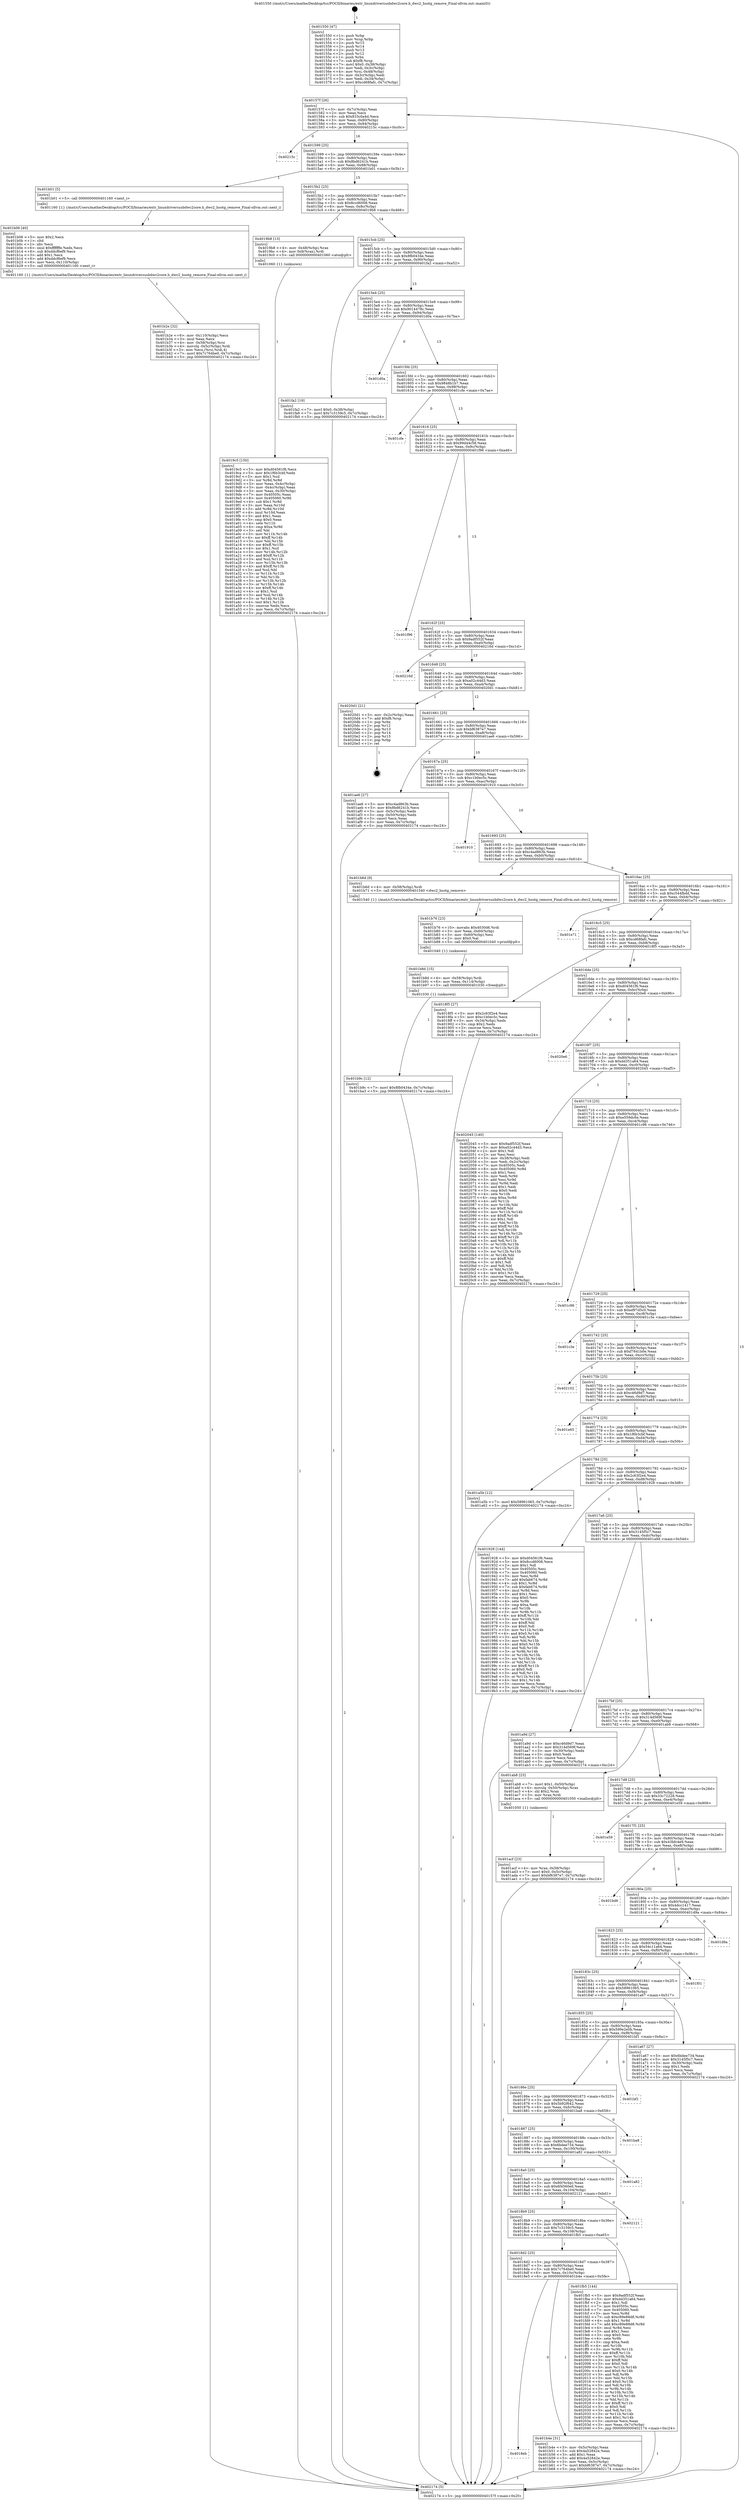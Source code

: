 digraph "0x401550" {
  label = "0x401550 (/mnt/c/Users/mathe/Desktop/tcc/POCII/binaries/extr_linuxdriversusbdwc2core.h_dwc2_hsotg_remove_Final-ollvm.out::main(0))"
  labelloc = "t"
  node[shape=record]

  Entry [label="",width=0.3,height=0.3,shape=circle,fillcolor=black,style=filled]
  "0x40157f" [label="{
     0x40157f [26]\l
     | [instrs]\l
     &nbsp;&nbsp;0x40157f \<+3\>: mov -0x7c(%rbp),%eax\l
     &nbsp;&nbsp;0x401582 \<+2\>: mov %eax,%ecx\l
     &nbsp;&nbsp;0x401584 \<+6\>: sub $0x833c0a4d,%ecx\l
     &nbsp;&nbsp;0x40158a \<+3\>: mov %eax,-0x80(%rbp)\l
     &nbsp;&nbsp;0x40158d \<+6\>: mov %ecx,-0x84(%rbp)\l
     &nbsp;&nbsp;0x401593 \<+6\>: je 000000000040215c \<main+0xc0c\>\l
  }"]
  "0x40215c" [label="{
     0x40215c\l
  }", style=dashed]
  "0x401599" [label="{
     0x401599 [25]\l
     | [instrs]\l
     &nbsp;&nbsp;0x401599 \<+5\>: jmp 000000000040159e \<main+0x4e\>\l
     &nbsp;&nbsp;0x40159e \<+3\>: mov -0x80(%rbp),%eax\l
     &nbsp;&nbsp;0x4015a1 \<+5\>: sub $0x8bd6241b,%eax\l
     &nbsp;&nbsp;0x4015a6 \<+6\>: mov %eax,-0x88(%rbp)\l
     &nbsp;&nbsp;0x4015ac \<+6\>: je 0000000000401b01 \<main+0x5b1\>\l
  }"]
  Exit [label="",width=0.3,height=0.3,shape=circle,fillcolor=black,style=filled,peripheries=2]
  "0x401b01" [label="{
     0x401b01 [5]\l
     | [instrs]\l
     &nbsp;&nbsp;0x401b01 \<+5\>: call 0000000000401160 \<next_i\>\l
     | [calls]\l
     &nbsp;&nbsp;0x401160 \{1\} (/mnt/c/Users/mathe/Desktop/tcc/POCII/binaries/extr_linuxdriversusbdwc2core.h_dwc2_hsotg_remove_Final-ollvm.out::next_i)\l
  }"]
  "0x4015b2" [label="{
     0x4015b2 [25]\l
     | [instrs]\l
     &nbsp;&nbsp;0x4015b2 \<+5\>: jmp 00000000004015b7 \<main+0x67\>\l
     &nbsp;&nbsp;0x4015b7 \<+3\>: mov -0x80(%rbp),%eax\l
     &nbsp;&nbsp;0x4015ba \<+5\>: sub $0x8ccd6008,%eax\l
     &nbsp;&nbsp;0x4015bf \<+6\>: mov %eax,-0x8c(%rbp)\l
     &nbsp;&nbsp;0x4015c5 \<+6\>: je 00000000004019b8 \<main+0x468\>\l
  }"]
  "0x401b9c" [label="{
     0x401b9c [12]\l
     | [instrs]\l
     &nbsp;&nbsp;0x401b9c \<+7\>: movl $0x8fb0434e,-0x7c(%rbp)\l
     &nbsp;&nbsp;0x401ba3 \<+5\>: jmp 0000000000402174 \<main+0xc24\>\l
  }"]
  "0x4019b8" [label="{
     0x4019b8 [13]\l
     | [instrs]\l
     &nbsp;&nbsp;0x4019b8 \<+4\>: mov -0x48(%rbp),%rax\l
     &nbsp;&nbsp;0x4019bc \<+4\>: mov 0x8(%rax),%rdi\l
     &nbsp;&nbsp;0x4019c0 \<+5\>: call 0000000000401060 \<atoi@plt\>\l
     | [calls]\l
     &nbsp;&nbsp;0x401060 \{1\} (unknown)\l
  }"]
  "0x4015cb" [label="{
     0x4015cb [25]\l
     | [instrs]\l
     &nbsp;&nbsp;0x4015cb \<+5\>: jmp 00000000004015d0 \<main+0x80\>\l
     &nbsp;&nbsp;0x4015d0 \<+3\>: mov -0x80(%rbp),%eax\l
     &nbsp;&nbsp;0x4015d3 \<+5\>: sub $0x8fb0434e,%eax\l
     &nbsp;&nbsp;0x4015d8 \<+6\>: mov %eax,-0x90(%rbp)\l
     &nbsp;&nbsp;0x4015de \<+6\>: je 0000000000401fa2 \<main+0xa52\>\l
  }"]
  "0x401b8d" [label="{
     0x401b8d [15]\l
     | [instrs]\l
     &nbsp;&nbsp;0x401b8d \<+4\>: mov -0x58(%rbp),%rdi\l
     &nbsp;&nbsp;0x401b91 \<+6\>: mov %eax,-0x114(%rbp)\l
     &nbsp;&nbsp;0x401b97 \<+5\>: call 0000000000401030 \<free@plt\>\l
     | [calls]\l
     &nbsp;&nbsp;0x401030 \{1\} (unknown)\l
  }"]
  "0x401fa2" [label="{
     0x401fa2 [19]\l
     | [instrs]\l
     &nbsp;&nbsp;0x401fa2 \<+7\>: movl $0x0,-0x38(%rbp)\l
     &nbsp;&nbsp;0x401fa9 \<+7\>: movl $0x7c3159c5,-0x7c(%rbp)\l
     &nbsp;&nbsp;0x401fb0 \<+5\>: jmp 0000000000402174 \<main+0xc24\>\l
  }"]
  "0x4015e4" [label="{
     0x4015e4 [25]\l
     | [instrs]\l
     &nbsp;&nbsp;0x4015e4 \<+5\>: jmp 00000000004015e9 \<main+0x99\>\l
     &nbsp;&nbsp;0x4015e9 \<+3\>: mov -0x80(%rbp),%eax\l
     &nbsp;&nbsp;0x4015ec \<+5\>: sub $0x9014478c,%eax\l
     &nbsp;&nbsp;0x4015f1 \<+6\>: mov %eax,-0x94(%rbp)\l
     &nbsp;&nbsp;0x4015f7 \<+6\>: je 0000000000401d0a \<main+0x7ba\>\l
  }"]
  "0x401b76" [label="{
     0x401b76 [23]\l
     | [instrs]\l
     &nbsp;&nbsp;0x401b76 \<+10\>: movabs $0x4030d6,%rdi\l
     &nbsp;&nbsp;0x401b80 \<+3\>: mov %eax,-0x60(%rbp)\l
     &nbsp;&nbsp;0x401b83 \<+3\>: mov -0x60(%rbp),%esi\l
     &nbsp;&nbsp;0x401b86 \<+2\>: mov $0x0,%al\l
     &nbsp;&nbsp;0x401b88 \<+5\>: call 0000000000401040 \<printf@plt\>\l
     | [calls]\l
     &nbsp;&nbsp;0x401040 \{1\} (unknown)\l
  }"]
  "0x401d0a" [label="{
     0x401d0a\l
  }", style=dashed]
  "0x4015fd" [label="{
     0x4015fd [25]\l
     | [instrs]\l
     &nbsp;&nbsp;0x4015fd \<+5\>: jmp 0000000000401602 \<main+0xb2\>\l
     &nbsp;&nbsp;0x401602 \<+3\>: mov -0x80(%rbp),%eax\l
     &nbsp;&nbsp;0x401605 \<+5\>: sub $0x9848b1b7,%eax\l
     &nbsp;&nbsp;0x40160a \<+6\>: mov %eax,-0x98(%rbp)\l
     &nbsp;&nbsp;0x401610 \<+6\>: je 0000000000401cfe \<main+0x7ae\>\l
  }"]
  "0x4018eb" [label="{
     0x4018eb\l
  }", style=dashed]
  "0x401cfe" [label="{
     0x401cfe\l
  }", style=dashed]
  "0x401616" [label="{
     0x401616 [25]\l
     | [instrs]\l
     &nbsp;&nbsp;0x401616 \<+5\>: jmp 000000000040161b \<main+0xcb\>\l
     &nbsp;&nbsp;0x40161b \<+3\>: mov -0x80(%rbp),%eax\l
     &nbsp;&nbsp;0x40161e \<+5\>: sub $0x99d44c58,%eax\l
     &nbsp;&nbsp;0x401623 \<+6\>: mov %eax,-0x9c(%rbp)\l
     &nbsp;&nbsp;0x401629 \<+6\>: je 0000000000401f96 \<main+0xa46\>\l
  }"]
  "0x401b4e" [label="{
     0x401b4e [31]\l
     | [instrs]\l
     &nbsp;&nbsp;0x401b4e \<+3\>: mov -0x5c(%rbp),%eax\l
     &nbsp;&nbsp;0x401b51 \<+5\>: sub $0x4a52842e,%eax\l
     &nbsp;&nbsp;0x401b56 \<+3\>: add $0x1,%eax\l
     &nbsp;&nbsp;0x401b59 \<+5\>: add $0x4a52842e,%eax\l
     &nbsp;&nbsp;0x401b5e \<+3\>: mov %eax,-0x5c(%rbp)\l
     &nbsp;&nbsp;0x401b61 \<+7\>: movl $0xbf6387e7,-0x7c(%rbp)\l
     &nbsp;&nbsp;0x401b68 \<+5\>: jmp 0000000000402174 \<main+0xc24\>\l
  }"]
  "0x401f96" [label="{
     0x401f96\l
  }", style=dashed]
  "0x40162f" [label="{
     0x40162f [25]\l
     | [instrs]\l
     &nbsp;&nbsp;0x40162f \<+5\>: jmp 0000000000401634 \<main+0xe4\>\l
     &nbsp;&nbsp;0x401634 \<+3\>: mov -0x80(%rbp),%eax\l
     &nbsp;&nbsp;0x401637 \<+5\>: sub $0x9adf552f,%eax\l
     &nbsp;&nbsp;0x40163c \<+6\>: mov %eax,-0xa0(%rbp)\l
     &nbsp;&nbsp;0x401642 \<+6\>: je 000000000040216d \<main+0xc1d\>\l
  }"]
  "0x4018d2" [label="{
     0x4018d2 [25]\l
     | [instrs]\l
     &nbsp;&nbsp;0x4018d2 \<+5\>: jmp 00000000004018d7 \<main+0x387\>\l
     &nbsp;&nbsp;0x4018d7 \<+3\>: mov -0x80(%rbp),%eax\l
     &nbsp;&nbsp;0x4018da \<+5\>: sub $0x7c764be0,%eax\l
     &nbsp;&nbsp;0x4018df \<+6\>: mov %eax,-0x10c(%rbp)\l
     &nbsp;&nbsp;0x4018e5 \<+6\>: je 0000000000401b4e \<main+0x5fe\>\l
  }"]
  "0x40216d" [label="{
     0x40216d\l
  }", style=dashed]
  "0x401648" [label="{
     0x401648 [25]\l
     | [instrs]\l
     &nbsp;&nbsp;0x401648 \<+5\>: jmp 000000000040164d \<main+0xfd\>\l
     &nbsp;&nbsp;0x40164d \<+3\>: mov -0x80(%rbp),%eax\l
     &nbsp;&nbsp;0x401650 \<+5\>: sub $0xa02c44d3,%eax\l
     &nbsp;&nbsp;0x401655 \<+6\>: mov %eax,-0xa4(%rbp)\l
     &nbsp;&nbsp;0x40165b \<+6\>: je 00000000004020d1 \<main+0xb81\>\l
  }"]
  "0x401fb5" [label="{
     0x401fb5 [144]\l
     | [instrs]\l
     &nbsp;&nbsp;0x401fb5 \<+5\>: mov $0x9adf552f,%eax\l
     &nbsp;&nbsp;0x401fba \<+5\>: mov $0xdd351a64,%ecx\l
     &nbsp;&nbsp;0x401fbf \<+2\>: mov $0x1,%dl\l
     &nbsp;&nbsp;0x401fc1 \<+7\>: mov 0x40505c,%esi\l
     &nbsp;&nbsp;0x401fc8 \<+7\>: mov 0x405060,%edi\l
     &nbsp;&nbsp;0x401fcf \<+3\>: mov %esi,%r8d\l
     &nbsp;&nbsp;0x401fd2 \<+7\>: sub $0xc89e88d8,%r8d\l
     &nbsp;&nbsp;0x401fd9 \<+4\>: sub $0x1,%r8d\l
     &nbsp;&nbsp;0x401fdd \<+7\>: add $0xc89e88d8,%r8d\l
     &nbsp;&nbsp;0x401fe4 \<+4\>: imul %r8d,%esi\l
     &nbsp;&nbsp;0x401fe8 \<+3\>: and $0x1,%esi\l
     &nbsp;&nbsp;0x401feb \<+3\>: cmp $0x0,%esi\l
     &nbsp;&nbsp;0x401fee \<+4\>: sete %r9b\l
     &nbsp;&nbsp;0x401ff2 \<+3\>: cmp $0xa,%edi\l
     &nbsp;&nbsp;0x401ff5 \<+4\>: setl %r10b\l
     &nbsp;&nbsp;0x401ff9 \<+3\>: mov %r9b,%r11b\l
     &nbsp;&nbsp;0x401ffc \<+4\>: xor $0xff,%r11b\l
     &nbsp;&nbsp;0x402000 \<+3\>: mov %r10b,%bl\l
     &nbsp;&nbsp;0x402003 \<+3\>: xor $0xff,%bl\l
     &nbsp;&nbsp;0x402006 \<+3\>: xor $0x0,%dl\l
     &nbsp;&nbsp;0x402009 \<+3\>: mov %r11b,%r14b\l
     &nbsp;&nbsp;0x40200c \<+4\>: and $0x0,%r14b\l
     &nbsp;&nbsp;0x402010 \<+3\>: and %dl,%r9b\l
     &nbsp;&nbsp;0x402013 \<+3\>: mov %bl,%r15b\l
     &nbsp;&nbsp;0x402016 \<+4\>: and $0x0,%r15b\l
     &nbsp;&nbsp;0x40201a \<+3\>: and %dl,%r10b\l
     &nbsp;&nbsp;0x40201d \<+3\>: or %r9b,%r14b\l
     &nbsp;&nbsp;0x402020 \<+3\>: or %r10b,%r15b\l
     &nbsp;&nbsp;0x402023 \<+3\>: xor %r15b,%r14b\l
     &nbsp;&nbsp;0x402026 \<+3\>: or %bl,%r11b\l
     &nbsp;&nbsp;0x402029 \<+4\>: xor $0xff,%r11b\l
     &nbsp;&nbsp;0x40202d \<+3\>: or $0x0,%dl\l
     &nbsp;&nbsp;0x402030 \<+3\>: and %dl,%r11b\l
     &nbsp;&nbsp;0x402033 \<+3\>: or %r11b,%r14b\l
     &nbsp;&nbsp;0x402036 \<+4\>: test $0x1,%r14b\l
     &nbsp;&nbsp;0x40203a \<+3\>: cmovne %ecx,%eax\l
     &nbsp;&nbsp;0x40203d \<+3\>: mov %eax,-0x7c(%rbp)\l
     &nbsp;&nbsp;0x402040 \<+5\>: jmp 0000000000402174 \<main+0xc24\>\l
  }"]
  "0x4020d1" [label="{
     0x4020d1 [21]\l
     | [instrs]\l
     &nbsp;&nbsp;0x4020d1 \<+3\>: mov -0x2c(%rbp),%eax\l
     &nbsp;&nbsp;0x4020d4 \<+7\>: add $0xf8,%rsp\l
     &nbsp;&nbsp;0x4020db \<+1\>: pop %rbx\l
     &nbsp;&nbsp;0x4020dc \<+2\>: pop %r12\l
     &nbsp;&nbsp;0x4020de \<+2\>: pop %r13\l
     &nbsp;&nbsp;0x4020e0 \<+2\>: pop %r14\l
     &nbsp;&nbsp;0x4020e2 \<+2\>: pop %r15\l
     &nbsp;&nbsp;0x4020e4 \<+1\>: pop %rbp\l
     &nbsp;&nbsp;0x4020e5 \<+1\>: ret\l
  }"]
  "0x401661" [label="{
     0x401661 [25]\l
     | [instrs]\l
     &nbsp;&nbsp;0x401661 \<+5\>: jmp 0000000000401666 \<main+0x116\>\l
     &nbsp;&nbsp;0x401666 \<+3\>: mov -0x80(%rbp),%eax\l
     &nbsp;&nbsp;0x401669 \<+5\>: sub $0xbf6387e7,%eax\l
     &nbsp;&nbsp;0x40166e \<+6\>: mov %eax,-0xa8(%rbp)\l
     &nbsp;&nbsp;0x401674 \<+6\>: je 0000000000401ae6 \<main+0x596\>\l
  }"]
  "0x4018b9" [label="{
     0x4018b9 [25]\l
     | [instrs]\l
     &nbsp;&nbsp;0x4018b9 \<+5\>: jmp 00000000004018be \<main+0x36e\>\l
     &nbsp;&nbsp;0x4018be \<+3\>: mov -0x80(%rbp),%eax\l
     &nbsp;&nbsp;0x4018c1 \<+5\>: sub $0x7c3159c5,%eax\l
     &nbsp;&nbsp;0x4018c6 \<+6\>: mov %eax,-0x108(%rbp)\l
     &nbsp;&nbsp;0x4018cc \<+6\>: je 0000000000401fb5 \<main+0xa65\>\l
  }"]
  "0x401ae6" [label="{
     0x401ae6 [27]\l
     | [instrs]\l
     &nbsp;&nbsp;0x401ae6 \<+5\>: mov $0xc4ad863b,%eax\l
     &nbsp;&nbsp;0x401aeb \<+5\>: mov $0x8bd6241b,%ecx\l
     &nbsp;&nbsp;0x401af0 \<+3\>: mov -0x5c(%rbp),%edx\l
     &nbsp;&nbsp;0x401af3 \<+3\>: cmp -0x50(%rbp),%edx\l
     &nbsp;&nbsp;0x401af6 \<+3\>: cmovl %ecx,%eax\l
     &nbsp;&nbsp;0x401af9 \<+3\>: mov %eax,-0x7c(%rbp)\l
     &nbsp;&nbsp;0x401afc \<+5\>: jmp 0000000000402174 \<main+0xc24\>\l
  }"]
  "0x40167a" [label="{
     0x40167a [25]\l
     | [instrs]\l
     &nbsp;&nbsp;0x40167a \<+5\>: jmp 000000000040167f \<main+0x12f\>\l
     &nbsp;&nbsp;0x40167f \<+3\>: mov -0x80(%rbp),%eax\l
     &nbsp;&nbsp;0x401682 \<+5\>: sub $0xc1b0ec5c,%eax\l
     &nbsp;&nbsp;0x401687 \<+6\>: mov %eax,-0xac(%rbp)\l
     &nbsp;&nbsp;0x40168d \<+6\>: je 0000000000401910 \<main+0x3c0\>\l
  }"]
  "0x402121" [label="{
     0x402121\l
  }", style=dashed]
  "0x401910" [label="{
     0x401910\l
  }", style=dashed]
  "0x401693" [label="{
     0x401693 [25]\l
     | [instrs]\l
     &nbsp;&nbsp;0x401693 \<+5\>: jmp 0000000000401698 \<main+0x148\>\l
     &nbsp;&nbsp;0x401698 \<+3\>: mov -0x80(%rbp),%eax\l
     &nbsp;&nbsp;0x40169b \<+5\>: sub $0xc4ad863b,%eax\l
     &nbsp;&nbsp;0x4016a0 \<+6\>: mov %eax,-0xb0(%rbp)\l
     &nbsp;&nbsp;0x4016a6 \<+6\>: je 0000000000401b6d \<main+0x61d\>\l
  }"]
  "0x4018a0" [label="{
     0x4018a0 [25]\l
     | [instrs]\l
     &nbsp;&nbsp;0x4018a0 \<+5\>: jmp 00000000004018a5 \<main+0x355\>\l
     &nbsp;&nbsp;0x4018a5 \<+3\>: mov -0x80(%rbp),%eax\l
     &nbsp;&nbsp;0x4018a8 \<+5\>: sub $0x6f4560e6,%eax\l
     &nbsp;&nbsp;0x4018ad \<+6\>: mov %eax,-0x104(%rbp)\l
     &nbsp;&nbsp;0x4018b3 \<+6\>: je 0000000000402121 \<main+0xbd1\>\l
  }"]
  "0x401b6d" [label="{
     0x401b6d [9]\l
     | [instrs]\l
     &nbsp;&nbsp;0x401b6d \<+4\>: mov -0x58(%rbp),%rdi\l
     &nbsp;&nbsp;0x401b71 \<+5\>: call 0000000000401540 \<dwc2_hsotg_remove\>\l
     | [calls]\l
     &nbsp;&nbsp;0x401540 \{1\} (/mnt/c/Users/mathe/Desktop/tcc/POCII/binaries/extr_linuxdriversusbdwc2core.h_dwc2_hsotg_remove_Final-ollvm.out::dwc2_hsotg_remove)\l
  }"]
  "0x4016ac" [label="{
     0x4016ac [25]\l
     | [instrs]\l
     &nbsp;&nbsp;0x4016ac \<+5\>: jmp 00000000004016b1 \<main+0x161\>\l
     &nbsp;&nbsp;0x4016b1 \<+3\>: mov -0x80(%rbp),%eax\l
     &nbsp;&nbsp;0x4016b4 \<+5\>: sub $0xc544fbdd,%eax\l
     &nbsp;&nbsp;0x4016b9 \<+6\>: mov %eax,-0xb4(%rbp)\l
     &nbsp;&nbsp;0x4016bf \<+6\>: je 0000000000401e71 \<main+0x921\>\l
  }"]
  "0x401a82" [label="{
     0x401a82\l
  }", style=dashed]
  "0x401e71" [label="{
     0x401e71\l
  }", style=dashed]
  "0x4016c5" [label="{
     0x4016c5 [25]\l
     | [instrs]\l
     &nbsp;&nbsp;0x4016c5 \<+5\>: jmp 00000000004016ca \<main+0x17a\>\l
     &nbsp;&nbsp;0x4016ca \<+3\>: mov -0x80(%rbp),%eax\l
     &nbsp;&nbsp;0x4016cd \<+5\>: sub $0xcd68fafc,%eax\l
     &nbsp;&nbsp;0x4016d2 \<+6\>: mov %eax,-0xb8(%rbp)\l
     &nbsp;&nbsp;0x4016d8 \<+6\>: je 00000000004018f5 \<main+0x3a5\>\l
  }"]
  "0x401887" [label="{
     0x401887 [25]\l
     | [instrs]\l
     &nbsp;&nbsp;0x401887 \<+5\>: jmp 000000000040188c \<main+0x33c\>\l
     &nbsp;&nbsp;0x40188c \<+3\>: mov -0x80(%rbp),%eax\l
     &nbsp;&nbsp;0x40188f \<+5\>: sub $0x6bdee734,%eax\l
     &nbsp;&nbsp;0x401894 \<+6\>: mov %eax,-0x100(%rbp)\l
     &nbsp;&nbsp;0x40189a \<+6\>: je 0000000000401a82 \<main+0x532\>\l
  }"]
  "0x4018f5" [label="{
     0x4018f5 [27]\l
     | [instrs]\l
     &nbsp;&nbsp;0x4018f5 \<+5\>: mov $0x2c63f2e4,%eax\l
     &nbsp;&nbsp;0x4018fa \<+5\>: mov $0xc1b0ec5c,%ecx\l
     &nbsp;&nbsp;0x4018ff \<+3\>: mov -0x34(%rbp),%edx\l
     &nbsp;&nbsp;0x401902 \<+3\>: cmp $0x2,%edx\l
     &nbsp;&nbsp;0x401905 \<+3\>: cmovne %ecx,%eax\l
     &nbsp;&nbsp;0x401908 \<+3\>: mov %eax,-0x7c(%rbp)\l
     &nbsp;&nbsp;0x40190b \<+5\>: jmp 0000000000402174 \<main+0xc24\>\l
  }"]
  "0x4016de" [label="{
     0x4016de [25]\l
     | [instrs]\l
     &nbsp;&nbsp;0x4016de \<+5\>: jmp 00000000004016e3 \<main+0x193\>\l
     &nbsp;&nbsp;0x4016e3 \<+3\>: mov -0x80(%rbp),%eax\l
     &nbsp;&nbsp;0x4016e6 \<+5\>: sub $0xd04561f6,%eax\l
     &nbsp;&nbsp;0x4016eb \<+6\>: mov %eax,-0xbc(%rbp)\l
     &nbsp;&nbsp;0x4016f1 \<+6\>: je 00000000004020e6 \<main+0xb96\>\l
  }"]
  "0x402174" [label="{
     0x402174 [5]\l
     | [instrs]\l
     &nbsp;&nbsp;0x402174 \<+5\>: jmp 000000000040157f \<main+0x2f\>\l
  }"]
  "0x401550" [label="{
     0x401550 [47]\l
     | [instrs]\l
     &nbsp;&nbsp;0x401550 \<+1\>: push %rbp\l
     &nbsp;&nbsp;0x401551 \<+3\>: mov %rsp,%rbp\l
     &nbsp;&nbsp;0x401554 \<+2\>: push %r15\l
     &nbsp;&nbsp;0x401556 \<+2\>: push %r14\l
     &nbsp;&nbsp;0x401558 \<+2\>: push %r13\l
     &nbsp;&nbsp;0x40155a \<+2\>: push %r12\l
     &nbsp;&nbsp;0x40155c \<+1\>: push %rbx\l
     &nbsp;&nbsp;0x40155d \<+7\>: sub $0xf8,%rsp\l
     &nbsp;&nbsp;0x401564 \<+7\>: movl $0x0,-0x38(%rbp)\l
     &nbsp;&nbsp;0x40156b \<+3\>: mov %edi,-0x3c(%rbp)\l
     &nbsp;&nbsp;0x40156e \<+4\>: mov %rsi,-0x48(%rbp)\l
     &nbsp;&nbsp;0x401572 \<+3\>: mov -0x3c(%rbp),%edi\l
     &nbsp;&nbsp;0x401575 \<+3\>: mov %edi,-0x34(%rbp)\l
     &nbsp;&nbsp;0x401578 \<+7\>: movl $0xcd68fafc,-0x7c(%rbp)\l
  }"]
  "0x401ba8" [label="{
     0x401ba8\l
  }", style=dashed]
  "0x4020e6" [label="{
     0x4020e6\l
  }", style=dashed]
  "0x4016f7" [label="{
     0x4016f7 [25]\l
     | [instrs]\l
     &nbsp;&nbsp;0x4016f7 \<+5\>: jmp 00000000004016fc \<main+0x1ac\>\l
     &nbsp;&nbsp;0x4016fc \<+3\>: mov -0x80(%rbp),%eax\l
     &nbsp;&nbsp;0x4016ff \<+5\>: sub $0xdd351a64,%eax\l
     &nbsp;&nbsp;0x401704 \<+6\>: mov %eax,-0xc0(%rbp)\l
     &nbsp;&nbsp;0x40170a \<+6\>: je 0000000000402045 \<main+0xaf5\>\l
  }"]
  "0x40186e" [label="{
     0x40186e [25]\l
     | [instrs]\l
     &nbsp;&nbsp;0x40186e \<+5\>: jmp 0000000000401873 \<main+0x323\>\l
     &nbsp;&nbsp;0x401873 \<+3\>: mov -0x80(%rbp),%eax\l
     &nbsp;&nbsp;0x401876 \<+5\>: sub $0x5b92f642,%eax\l
     &nbsp;&nbsp;0x40187b \<+6\>: mov %eax,-0xfc(%rbp)\l
     &nbsp;&nbsp;0x401881 \<+6\>: je 0000000000401ba8 \<main+0x658\>\l
  }"]
  "0x402045" [label="{
     0x402045 [140]\l
     | [instrs]\l
     &nbsp;&nbsp;0x402045 \<+5\>: mov $0x9adf552f,%eax\l
     &nbsp;&nbsp;0x40204a \<+5\>: mov $0xa02c44d3,%ecx\l
     &nbsp;&nbsp;0x40204f \<+2\>: mov $0x1,%dl\l
     &nbsp;&nbsp;0x402051 \<+2\>: xor %esi,%esi\l
     &nbsp;&nbsp;0x402053 \<+3\>: mov -0x38(%rbp),%edi\l
     &nbsp;&nbsp;0x402056 \<+3\>: mov %edi,-0x2c(%rbp)\l
     &nbsp;&nbsp;0x402059 \<+7\>: mov 0x40505c,%edi\l
     &nbsp;&nbsp;0x402060 \<+8\>: mov 0x405060,%r8d\l
     &nbsp;&nbsp;0x402068 \<+3\>: sub $0x1,%esi\l
     &nbsp;&nbsp;0x40206b \<+3\>: mov %edi,%r9d\l
     &nbsp;&nbsp;0x40206e \<+3\>: add %esi,%r9d\l
     &nbsp;&nbsp;0x402071 \<+4\>: imul %r9d,%edi\l
     &nbsp;&nbsp;0x402075 \<+3\>: and $0x1,%edi\l
     &nbsp;&nbsp;0x402078 \<+3\>: cmp $0x0,%edi\l
     &nbsp;&nbsp;0x40207b \<+4\>: sete %r10b\l
     &nbsp;&nbsp;0x40207f \<+4\>: cmp $0xa,%r8d\l
     &nbsp;&nbsp;0x402083 \<+4\>: setl %r11b\l
     &nbsp;&nbsp;0x402087 \<+3\>: mov %r10b,%bl\l
     &nbsp;&nbsp;0x40208a \<+3\>: xor $0xff,%bl\l
     &nbsp;&nbsp;0x40208d \<+3\>: mov %r11b,%r14b\l
     &nbsp;&nbsp;0x402090 \<+4\>: xor $0xff,%r14b\l
     &nbsp;&nbsp;0x402094 \<+3\>: xor $0x1,%dl\l
     &nbsp;&nbsp;0x402097 \<+3\>: mov %bl,%r15b\l
     &nbsp;&nbsp;0x40209a \<+4\>: and $0xff,%r15b\l
     &nbsp;&nbsp;0x40209e \<+3\>: and %dl,%r10b\l
     &nbsp;&nbsp;0x4020a1 \<+3\>: mov %r14b,%r12b\l
     &nbsp;&nbsp;0x4020a4 \<+4\>: and $0xff,%r12b\l
     &nbsp;&nbsp;0x4020a8 \<+3\>: and %dl,%r11b\l
     &nbsp;&nbsp;0x4020ab \<+3\>: or %r10b,%r15b\l
     &nbsp;&nbsp;0x4020ae \<+3\>: or %r11b,%r12b\l
     &nbsp;&nbsp;0x4020b1 \<+3\>: xor %r12b,%r15b\l
     &nbsp;&nbsp;0x4020b4 \<+3\>: or %r14b,%bl\l
     &nbsp;&nbsp;0x4020b7 \<+3\>: xor $0xff,%bl\l
     &nbsp;&nbsp;0x4020ba \<+3\>: or $0x1,%dl\l
     &nbsp;&nbsp;0x4020bd \<+2\>: and %dl,%bl\l
     &nbsp;&nbsp;0x4020bf \<+3\>: or %bl,%r15b\l
     &nbsp;&nbsp;0x4020c2 \<+4\>: test $0x1,%r15b\l
     &nbsp;&nbsp;0x4020c6 \<+3\>: cmovne %ecx,%eax\l
     &nbsp;&nbsp;0x4020c9 \<+3\>: mov %eax,-0x7c(%rbp)\l
     &nbsp;&nbsp;0x4020cc \<+5\>: jmp 0000000000402174 \<main+0xc24\>\l
  }"]
  "0x401710" [label="{
     0x401710 [25]\l
     | [instrs]\l
     &nbsp;&nbsp;0x401710 \<+5\>: jmp 0000000000401715 \<main+0x1c5\>\l
     &nbsp;&nbsp;0x401715 \<+3\>: mov -0x80(%rbp),%eax\l
     &nbsp;&nbsp;0x401718 \<+5\>: sub $0xe559dc6e,%eax\l
     &nbsp;&nbsp;0x40171d \<+6\>: mov %eax,-0xc4(%rbp)\l
     &nbsp;&nbsp;0x401723 \<+6\>: je 0000000000401c96 \<main+0x746\>\l
  }"]
  "0x401bf1" [label="{
     0x401bf1\l
  }", style=dashed]
  "0x401c96" [label="{
     0x401c96\l
  }", style=dashed]
  "0x401729" [label="{
     0x401729 [25]\l
     | [instrs]\l
     &nbsp;&nbsp;0x401729 \<+5\>: jmp 000000000040172e \<main+0x1de\>\l
     &nbsp;&nbsp;0x40172e \<+3\>: mov -0x80(%rbp),%eax\l
     &nbsp;&nbsp;0x401731 \<+5\>: sub $0xef97d5c0,%eax\l
     &nbsp;&nbsp;0x401736 \<+6\>: mov %eax,-0xc8(%rbp)\l
     &nbsp;&nbsp;0x40173c \<+6\>: je 0000000000401c3e \<main+0x6ee\>\l
  }"]
  "0x401b2e" [label="{
     0x401b2e [32]\l
     | [instrs]\l
     &nbsp;&nbsp;0x401b2e \<+6\>: mov -0x110(%rbp),%ecx\l
     &nbsp;&nbsp;0x401b34 \<+3\>: imul %eax,%ecx\l
     &nbsp;&nbsp;0x401b37 \<+4\>: mov -0x58(%rbp),%rsi\l
     &nbsp;&nbsp;0x401b3b \<+4\>: movslq -0x5c(%rbp),%rdi\l
     &nbsp;&nbsp;0x401b3f \<+3\>: mov %ecx,(%rsi,%rdi,4)\l
     &nbsp;&nbsp;0x401b42 \<+7\>: movl $0x7c764be0,-0x7c(%rbp)\l
     &nbsp;&nbsp;0x401b49 \<+5\>: jmp 0000000000402174 \<main+0xc24\>\l
  }"]
  "0x401c3e" [label="{
     0x401c3e\l
  }", style=dashed]
  "0x401742" [label="{
     0x401742 [25]\l
     | [instrs]\l
     &nbsp;&nbsp;0x401742 \<+5\>: jmp 0000000000401747 \<main+0x1f7\>\l
     &nbsp;&nbsp;0x401747 \<+3\>: mov -0x80(%rbp),%eax\l
     &nbsp;&nbsp;0x40174a \<+5\>: sub $0xf7641b0e,%eax\l
     &nbsp;&nbsp;0x40174f \<+6\>: mov %eax,-0xcc(%rbp)\l
     &nbsp;&nbsp;0x401755 \<+6\>: je 0000000000402102 \<main+0xbb2\>\l
  }"]
  "0x401b06" [label="{
     0x401b06 [40]\l
     | [instrs]\l
     &nbsp;&nbsp;0x401b06 \<+5\>: mov $0x2,%ecx\l
     &nbsp;&nbsp;0x401b0b \<+1\>: cltd\l
     &nbsp;&nbsp;0x401b0c \<+2\>: idiv %ecx\l
     &nbsp;&nbsp;0x401b0e \<+6\>: imul $0xfffffffe,%edx,%ecx\l
     &nbsp;&nbsp;0x401b14 \<+6\>: sub $0xddcf6ef9,%ecx\l
     &nbsp;&nbsp;0x401b1a \<+3\>: add $0x1,%ecx\l
     &nbsp;&nbsp;0x401b1d \<+6\>: add $0xddcf6ef9,%ecx\l
     &nbsp;&nbsp;0x401b23 \<+6\>: mov %ecx,-0x110(%rbp)\l
     &nbsp;&nbsp;0x401b29 \<+5\>: call 0000000000401160 \<next_i\>\l
     | [calls]\l
     &nbsp;&nbsp;0x401160 \{1\} (/mnt/c/Users/mathe/Desktop/tcc/POCII/binaries/extr_linuxdriversusbdwc2core.h_dwc2_hsotg_remove_Final-ollvm.out::next_i)\l
  }"]
  "0x402102" [label="{
     0x402102\l
  }", style=dashed]
  "0x40175b" [label="{
     0x40175b [25]\l
     | [instrs]\l
     &nbsp;&nbsp;0x40175b \<+5\>: jmp 0000000000401760 \<main+0x210\>\l
     &nbsp;&nbsp;0x401760 \<+3\>: mov -0x80(%rbp),%eax\l
     &nbsp;&nbsp;0x401763 \<+5\>: sub $0xc46d9d7,%eax\l
     &nbsp;&nbsp;0x401768 \<+6\>: mov %eax,-0xd0(%rbp)\l
     &nbsp;&nbsp;0x40176e \<+6\>: je 0000000000401e65 \<main+0x915\>\l
  }"]
  "0x401acf" [label="{
     0x401acf [23]\l
     | [instrs]\l
     &nbsp;&nbsp;0x401acf \<+4\>: mov %rax,-0x58(%rbp)\l
     &nbsp;&nbsp;0x401ad3 \<+7\>: movl $0x0,-0x5c(%rbp)\l
     &nbsp;&nbsp;0x401ada \<+7\>: movl $0xbf6387e7,-0x7c(%rbp)\l
     &nbsp;&nbsp;0x401ae1 \<+5\>: jmp 0000000000402174 \<main+0xc24\>\l
  }"]
  "0x401e65" [label="{
     0x401e65\l
  }", style=dashed]
  "0x401774" [label="{
     0x401774 [25]\l
     | [instrs]\l
     &nbsp;&nbsp;0x401774 \<+5\>: jmp 0000000000401779 \<main+0x229\>\l
     &nbsp;&nbsp;0x401779 \<+3\>: mov -0x80(%rbp),%eax\l
     &nbsp;&nbsp;0x40177c \<+5\>: sub $0x1f6b3cbf,%eax\l
     &nbsp;&nbsp;0x401781 \<+6\>: mov %eax,-0xd4(%rbp)\l
     &nbsp;&nbsp;0x401787 \<+6\>: je 0000000000401a5b \<main+0x50b\>\l
  }"]
  "0x401855" [label="{
     0x401855 [25]\l
     | [instrs]\l
     &nbsp;&nbsp;0x401855 \<+5\>: jmp 000000000040185a \<main+0x30a\>\l
     &nbsp;&nbsp;0x40185a \<+3\>: mov -0x80(%rbp),%eax\l
     &nbsp;&nbsp;0x40185d \<+5\>: sub $0x599e2e0b,%eax\l
     &nbsp;&nbsp;0x401862 \<+6\>: mov %eax,-0xf8(%rbp)\l
     &nbsp;&nbsp;0x401868 \<+6\>: je 0000000000401bf1 \<main+0x6a1\>\l
  }"]
  "0x401a5b" [label="{
     0x401a5b [12]\l
     | [instrs]\l
     &nbsp;&nbsp;0x401a5b \<+7\>: movl $0x58961065,-0x7c(%rbp)\l
     &nbsp;&nbsp;0x401a62 \<+5\>: jmp 0000000000402174 \<main+0xc24\>\l
  }"]
  "0x40178d" [label="{
     0x40178d [25]\l
     | [instrs]\l
     &nbsp;&nbsp;0x40178d \<+5\>: jmp 0000000000401792 \<main+0x242\>\l
     &nbsp;&nbsp;0x401792 \<+3\>: mov -0x80(%rbp),%eax\l
     &nbsp;&nbsp;0x401795 \<+5\>: sub $0x2c63f2e4,%eax\l
     &nbsp;&nbsp;0x40179a \<+6\>: mov %eax,-0xd8(%rbp)\l
     &nbsp;&nbsp;0x4017a0 \<+6\>: je 0000000000401928 \<main+0x3d8\>\l
  }"]
  "0x401a67" [label="{
     0x401a67 [27]\l
     | [instrs]\l
     &nbsp;&nbsp;0x401a67 \<+5\>: mov $0x6bdee734,%eax\l
     &nbsp;&nbsp;0x401a6c \<+5\>: mov $0x3145f5c7,%ecx\l
     &nbsp;&nbsp;0x401a71 \<+3\>: mov -0x30(%rbp),%edx\l
     &nbsp;&nbsp;0x401a74 \<+3\>: cmp $0x1,%edx\l
     &nbsp;&nbsp;0x401a77 \<+3\>: cmovl %ecx,%eax\l
     &nbsp;&nbsp;0x401a7a \<+3\>: mov %eax,-0x7c(%rbp)\l
     &nbsp;&nbsp;0x401a7d \<+5\>: jmp 0000000000402174 \<main+0xc24\>\l
  }"]
  "0x401928" [label="{
     0x401928 [144]\l
     | [instrs]\l
     &nbsp;&nbsp;0x401928 \<+5\>: mov $0xd04561f6,%eax\l
     &nbsp;&nbsp;0x40192d \<+5\>: mov $0x8ccd6008,%ecx\l
     &nbsp;&nbsp;0x401932 \<+2\>: mov $0x1,%dl\l
     &nbsp;&nbsp;0x401934 \<+7\>: mov 0x40505c,%esi\l
     &nbsp;&nbsp;0x40193b \<+7\>: mov 0x405060,%edi\l
     &nbsp;&nbsp;0x401942 \<+3\>: mov %esi,%r8d\l
     &nbsp;&nbsp;0x401945 \<+7\>: add $0xfab674,%r8d\l
     &nbsp;&nbsp;0x40194c \<+4\>: sub $0x1,%r8d\l
     &nbsp;&nbsp;0x401950 \<+7\>: sub $0xfab674,%r8d\l
     &nbsp;&nbsp;0x401957 \<+4\>: imul %r8d,%esi\l
     &nbsp;&nbsp;0x40195b \<+3\>: and $0x1,%esi\l
     &nbsp;&nbsp;0x40195e \<+3\>: cmp $0x0,%esi\l
     &nbsp;&nbsp;0x401961 \<+4\>: sete %r9b\l
     &nbsp;&nbsp;0x401965 \<+3\>: cmp $0xa,%edi\l
     &nbsp;&nbsp;0x401968 \<+4\>: setl %r10b\l
     &nbsp;&nbsp;0x40196c \<+3\>: mov %r9b,%r11b\l
     &nbsp;&nbsp;0x40196f \<+4\>: xor $0xff,%r11b\l
     &nbsp;&nbsp;0x401973 \<+3\>: mov %r10b,%bl\l
     &nbsp;&nbsp;0x401976 \<+3\>: xor $0xff,%bl\l
     &nbsp;&nbsp;0x401979 \<+3\>: xor $0x0,%dl\l
     &nbsp;&nbsp;0x40197c \<+3\>: mov %r11b,%r14b\l
     &nbsp;&nbsp;0x40197f \<+4\>: and $0x0,%r14b\l
     &nbsp;&nbsp;0x401983 \<+3\>: and %dl,%r9b\l
     &nbsp;&nbsp;0x401986 \<+3\>: mov %bl,%r15b\l
     &nbsp;&nbsp;0x401989 \<+4\>: and $0x0,%r15b\l
     &nbsp;&nbsp;0x40198d \<+3\>: and %dl,%r10b\l
     &nbsp;&nbsp;0x401990 \<+3\>: or %r9b,%r14b\l
     &nbsp;&nbsp;0x401993 \<+3\>: or %r10b,%r15b\l
     &nbsp;&nbsp;0x401996 \<+3\>: xor %r15b,%r14b\l
     &nbsp;&nbsp;0x401999 \<+3\>: or %bl,%r11b\l
     &nbsp;&nbsp;0x40199c \<+4\>: xor $0xff,%r11b\l
     &nbsp;&nbsp;0x4019a0 \<+3\>: or $0x0,%dl\l
     &nbsp;&nbsp;0x4019a3 \<+3\>: and %dl,%r11b\l
     &nbsp;&nbsp;0x4019a6 \<+3\>: or %r11b,%r14b\l
     &nbsp;&nbsp;0x4019a9 \<+4\>: test $0x1,%r14b\l
     &nbsp;&nbsp;0x4019ad \<+3\>: cmovne %ecx,%eax\l
     &nbsp;&nbsp;0x4019b0 \<+3\>: mov %eax,-0x7c(%rbp)\l
     &nbsp;&nbsp;0x4019b3 \<+5\>: jmp 0000000000402174 \<main+0xc24\>\l
  }"]
  "0x4017a6" [label="{
     0x4017a6 [25]\l
     | [instrs]\l
     &nbsp;&nbsp;0x4017a6 \<+5\>: jmp 00000000004017ab \<main+0x25b\>\l
     &nbsp;&nbsp;0x4017ab \<+3\>: mov -0x80(%rbp),%eax\l
     &nbsp;&nbsp;0x4017ae \<+5\>: sub $0x3145f5c7,%eax\l
     &nbsp;&nbsp;0x4017b3 \<+6\>: mov %eax,-0xdc(%rbp)\l
     &nbsp;&nbsp;0x4017b9 \<+6\>: je 0000000000401a9d \<main+0x54d\>\l
  }"]
  "0x4019c5" [label="{
     0x4019c5 [150]\l
     | [instrs]\l
     &nbsp;&nbsp;0x4019c5 \<+5\>: mov $0xd04561f6,%ecx\l
     &nbsp;&nbsp;0x4019ca \<+5\>: mov $0x1f6b3cbf,%edx\l
     &nbsp;&nbsp;0x4019cf \<+3\>: mov $0x1,%sil\l
     &nbsp;&nbsp;0x4019d2 \<+3\>: xor %r8d,%r8d\l
     &nbsp;&nbsp;0x4019d5 \<+3\>: mov %eax,-0x4c(%rbp)\l
     &nbsp;&nbsp;0x4019d8 \<+3\>: mov -0x4c(%rbp),%eax\l
     &nbsp;&nbsp;0x4019db \<+3\>: mov %eax,-0x30(%rbp)\l
     &nbsp;&nbsp;0x4019de \<+7\>: mov 0x40505c,%eax\l
     &nbsp;&nbsp;0x4019e5 \<+8\>: mov 0x405060,%r9d\l
     &nbsp;&nbsp;0x4019ed \<+4\>: sub $0x1,%r8d\l
     &nbsp;&nbsp;0x4019f1 \<+3\>: mov %eax,%r10d\l
     &nbsp;&nbsp;0x4019f4 \<+3\>: add %r8d,%r10d\l
     &nbsp;&nbsp;0x4019f7 \<+4\>: imul %r10d,%eax\l
     &nbsp;&nbsp;0x4019fb \<+3\>: and $0x1,%eax\l
     &nbsp;&nbsp;0x4019fe \<+3\>: cmp $0x0,%eax\l
     &nbsp;&nbsp;0x401a01 \<+4\>: sete %r11b\l
     &nbsp;&nbsp;0x401a05 \<+4\>: cmp $0xa,%r9d\l
     &nbsp;&nbsp;0x401a09 \<+3\>: setl %bl\l
     &nbsp;&nbsp;0x401a0c \<+3\>: mov %r11b,%r14b\l
     &nbsp;&nbsp;0x401a0f \<+4\>: xor $0xff,%r14b\l
     &nbsp;&nbsp;0x401a13 \<+3\>: mov %bl,%r15b\l
     &nbsp;&nbsp;0x401a16 \<+4\>: xor $0xff,%r15b\l
     &nbsp;&nbsp;0x401a1a \<+4\>: xor $0x1,%sil\l
     &nbsp;&nbsp;0x401a1e \<+3\>: mov %r14b,%r12b\l
     &nbsp;&nbsp;0x401a21 \<+4\>: and $0xff,%r12b\l
     &nbsp;&nbsp;0x401a25 \<+3\>: and %sil,%r11b\l
     &nbsp;&nbsp;0x401a28 \<+3\>: mov %r15b,%r13b\l
     &nbsp;&nbsp;0x401a2b \<+4\>: and $0xff,%r13b\l
     &nbsp;&nbsp;0x401a2f \<+3\>: and %sil,%bl\l
     &nbsp;&nbsp;0x401a32 \<+3\>: or %r11b,%r12b\l
     &nbsp;&nbsp;0x401a35 \<+3\>: or %bl,%r13b\l
     &nbsp;&nbsp;0x401a38 \<+3\>: xor %r13b,%r12b\l
     &nbsp;&nbsp;0x401a3b \<+3\>: or %r15b,%r14b\l
     &nbsp;&nbsp;0x401a3e \<+4\>: xor $0xff,%r14b\l
     &nbsp;&nbsp;0x401a42 \<+4\>: or $0x1,%sil\l
     &nbsp;&nbsp;0x401a46 \<+3\>: and %sil,%r14b\l
     &nbsp;&nbsp;0x401a49 \<+3\>: or %r14b,%r12b\l
     &nbsp;&nbsp;0x401a4c \<+4\>: test $0x1,%r12b\l
     &nbsp;&nbsp;0x401a50 \<+3\>: cmovne %edx,%ecx\l
     &nbsp;&nbsp;0x401a53 \<+3\>: mov %ecx,-0x7c(%rbp)\l
     &nbsp;&nbsp;0x401a56 \<+5\>: jmp 0000000000402174 \<main+0xc24\>\l
  }"]
  "0x40183c" [label="{
     0x40183c [25]\l
     | [instrs]\l
     &nbsp;&nbsp;0x40183c \<+5\>: jmp 0000000000401841 \<main+0x2f1\>\l
     &nbsp;&nbsp;0x401841 \<+3\>: mov -0x80(%rbp),%eax\l
     &nbsp;&nbsp;0x401844 \<+5\>: sub $0x58961065,%eax\l
     &nbsp;&nbsp;0x401849 \<+6\>: mov %eax,-0xf4(%rbp)\l
     &nbsp;&nbsp;0x40184f \<+6\>: je 0000000000401a67 \<main+0x517\>\l
  }"]
  "0x401a9d" [label="{
     0x401a9d [27]\l
     | [instrs]\l
     &nbsp;&nbsp;0x401a9d \<+5\>: mov $0xc46d9d7,%eax\l
     &nbsp;&nbsp;0x401aa2 \<+5\>: mov $0x314d569f,%ecx\l
     &nbsp;&nbsp;0x401aa7 \<+3\>: mov -0x30(%rbp),%edx\l
     &nbsp;&nbsp;0x401aaa \<+3\>: cmp $0x0,%edx\l
     &nbsp;&nbsp;0x401aad \<+3\>: cmove %ecx,%eax\l
     &nbsp;&nbsp;0x401ab0 \<+3\>: mov %eax,-0x7c(%rbp)\l
     &nbsp;&nbsp;0x401ab3 \<+5\>: jmp 0000000000402174 \<main+0xc24\>\l
  }"]
  "0x4017bf" [label="{
     0x4017bf [25]\l
     | [instrs]\l
     &nbsp;&nbsp;0x4017bf \<+5\>: jmp 00000000004017c4 \<main+0x274\>\l
     &nbsp;&nbsp;0x4017c4 \<+3\>: mov -0x80(%rbp),%eax\l
     &nbsp;&nbsp;0x4017c7 \<+5\>: sub $0x314d569f,%eax\l
     &nbsp;&nbsp;0x4017cc \<+6\>: mov %eax,-0xe0(%rbp)\l
     &nbsp;&nbsp;0x4017d2 \<+6\>: je 0000000000401ab8 \<main+0x568\>\l
  }"]
  "0x401f01" [label="{
     0x401f01\l
  }", style=dashed]
  "0x401ab8" [label="{
     0x401ab8 [23]\l
     | [instrs]\l
     &nbsp;&nbsp;0x401ab8 \<+7\>: movl $0x1,-0x50(%rbp)\l
     &nbsp;&nbsp;0x401abf \<+4\>: movslq -0x50(%rbp),%rax\l
     &nbsp;&nbsp;0x401ac3 \<+4\>: shl $0x2,%rax\l
     &nbsp;&nbsp;0x401ac7 \<+3\>: mov %rax,%rdi\l
     &nbsp;&nbsp;0x401aca \<+5\>: call 0000000000401050 \<malloc@plt\>\l
     | [calls]\l
     &nbsp;&nbsp;0x401050 \{1\} (unknown)\l
  }"]
  "0x4017d8" [label="{
     0x4017d8 [25]\l
     | [instrs]\l
     &nbsp;&nbsp;0x4017d8 \<+5\>: jmp 00000000004017dd \<main+0x28d\>\l
     &nbsp;&nbsp;0x4017dd \<+3\>: mov -0x80(%rbp),%eax\l
     &nbsp;&nbsp;0x4017e0 \<+5\>: sub $0x33c72228,%eax\l
     &nbsp;&nbsp;0x4017e5 \<+6\>: mov %eax,-0xe4(%rbp)\l
     &nbsp;&nbsp;0x4017eb \<+6\>: je 0000000000401e59 \<main+0x909\>\l
  }"]
  "0x401823" [label="{
     0x401823 [25]\l
     | [instrs]\l
     &nbsp;&nbsp;0x401823 \<+5\>: jmp 0000000000401828 \<main+0x2d8\>\l
     &nbsp;&nbsp;0x401828 \<+3\>: mov -0x80(%rbp),%eax\l
     &nbsp;&nbsp;0x40182b \<+5\>: sub $0x54c11a64,%eax\l
     &nbsp;&nbsp;0x401830 \<+6\>: mov %eax,-0xf0(%rbp)\l
     &nbsp;&nbsp;0x401836 \<+6\>: je 0000000000401f01 \<main+0x9b1\>\l
  }"]
  "0x401e59" [label="{
     0x401e59\l
  }", style=dashed]
  "0x4017f1" [label="{
     0x4017f1 [25]\l
     | [instrs]\l
     &nbsp;&nbsp;0x4017f1 \<+5\>: jmp 00000000004017f6 \<main+0x2a6\>\l
     &nbsp;&nbsp;0x4017f6 \<+3\>: mov -0x80(%rbp),%eax\l
     &nbsp;&nbsp;0x4017f9 \<+5\>: sub $0x43bfc4e9,%eax\l
     &nbsp;&nbsp;0x4017fe \<+6\>: mov %eax,-0xe8(%rbp)\l
     &nbsp;&nbsp;0x401804 \<+6\>: je 0000000000401bd6 \<main+0x686\>\l
  }"]
  "0x401d9a" [label="{
     0x401d9a\l
  }", style=dashed]
  "0x401bd6" [label="{
     0x401bd6\l
  }", style=dashed]
  "0x40180a" [label="{
     0x40180a [25]\l
     | [instrs]\l
     &nbsp;&nbsp;0x40180a \<+5\>: jmp 000000000040180f \<main+0x2bf\>\l
     &nbsp;&nbsp;0x40180f \<+3\>: mov -0x80(%rbp),%eax\l
     &nbsp;&nbsp;0x401812 \<+5\>: sub $0x4dcc1417,%eax\l
     &nbsp;&nbsp;0x401817 \<+6\>: mov %eax,-0xec(%rbp)\l
     &nbsp;&nbsp;0x40181d \<+6\>: je 0000000000401d9a \<main+0x84a\>\l
  }"]
  Entry -> "0x401550" [label=" 1"]
  "0x40157f" -> "0x40215c" [label=" 0"]
  "0x40157f" -> "0x401599" [label=" 16"]
  "0x4020d1" -> Exit [label=" 1"]
  "0x401599" -> "0x401b01" [label=" 1"]
  "0x401599" -> "0x4015b2" [label=" 15"]
  "0x402045" -> "0x402174" [label=" 1"]
  "0x4015b2" -> "0x4019b8" [label=" 1"]
  "0x4015b2" -> "0x4015cb" [label=" 14"]
  "0x401fb5" -> "0x402174" [label=" 1"]
  "0x4015cb" -> "0x401fa2" [label=" 1"]
  "0x4015cb" -> "0x4015e4" [label=" 13"]
  "0x401fa2" -> "0x402174" [label=" 1"]
  "0x4015e4" -> "0x401d0a" [label=" 0"]
  "0x4015e4" -> "0x4015fd" [label=" 13"]
  "0x401b9c" -> "0x402174" [label=" 1"]
  "0x4015fd" -> "0x401cfe" [label=" 0"]
  "0x4015fd" -> "0x401616" [label=" 13"]
  "0x401b8d" -> "0x401b9c" [label=" 1"]
  "0x401616" -> "0x401f96" [label=" 0"]
  "0x401616" -> "0x40162f" [label=" 13"]
  "0x401b76" -> "0x401b8d" [label=" 1"]
  "0x40162f" -> "0x40216d" [label=" 0"]
  "0x40162f" -> "0x401648" [label=" 13"]
  "0x401b4e" -> "0x402174" [label=" 1"]
  "0x401648" -> "0x4020d1" [label=" 1"]
  "0x401648" -> "0x401661" [label=" 12"]
  "0x4018d2" -> "0x4018eb" [label=" 0"]
  "0x401661" -> "0x401ae6" [label=" 2"]
  "0x401661" -> "0x40167a" [label=" 10"]
  "0x401b6d" -> "0x401b76" [label=" 1"]
  "0x40167a" -> "0x401910" [label=" 0"]
  "0x40167a" -> "0x401693" [label=" 10"]
  "0x4018b9" -> "0x4018d2" [label=" 1"]
  "0x401693" -> "0x401b6d" [label=" 1"]
  "0x401693" -> "0x4016ac" [label=" 9"]
  "0x4018d2" -> "0x401b4e" [label=" 1"]
  "0x4016ac" -> "0x401e71" [label=" 0"]
  "0x4016ac" -> "0x4016c5" [label=" 9"]
  "0x4018a0" -> "0x4018b9" [label=" 2"]
  "0x4016c5" -> "0x4018f5" [label=" 1"]
  "0x4016c5" -> "0x4016de" [label=" 8"]
  "0x4018f5" -> "0x402174" [label=" 1"]
  "0x401550" -> "0x40157f" [label=" 1"]
  "0x402174" -> "0x40157f" [label=" 15"]
  "0x4018b9" -> "0x401fb5" [label=" 1"]
  "0x4016de" -> "0x4020e6" [label=" 0"]
  "0x4016de" -> "0x4016f7" [label=" 8"]
  "0x401887" -> "0x4018a0" [label=" 2"]
  "0x4016f7" -> "0x402045" [label=" 1"]
  "0x4016f7" -> "0x401710" [label=" 7"]
  "0x4018a0" -> "0x402121" [label=" 0"]
  "0x401710" -> "0x401c96" [label=" 0"]
  "0x401710" -> "0x401729" [label=" 7"]
  "0x40186e" -> "0x401887" [label=" 2"]
  "0x401729" -> "0x401c3e" [label=" 0"]
  "0x401729" -> "0x401742" [label=" 7"]
  "0x401887" -> "0x401a82" [label=" 0"]
  "0x401742" -> "0x402102" [label=" 0"]
  "0x401742" -> "0x40175b" [label=" 7"]
  "0x401855" -> "0x40186e" [label=" 2"]
  "0x40175b" -> "0x401e65" [label=" 0"]
  "0x40175b" -> "0x401774" [label=" 7"]
  "0x401855" -> "0x401bf1" [label=" 0"]
  "0x401774" -> "0x401a5b" [label=" 1"]
  "0x401774" -> "0x40178d" [label=" 6"]
  "0x40186e" -> "0x401ba8" [label=" 0"]
  "0x40178d" -> "0x401928" [label=" 1"]
  "0x40178d" -> "0x4017a6" [label=" 5"]
  "0x401928" -> "0x402174" [label=" 1"]
  "0x4019b8" -> "0x4019c5" [label=" 1"]
  "0x4019c5" -> "0x402174" [label=" 1"]
  "0x401a5b" -> "0x402174" [label=" 1"]
  "0x401b2e" -> "0x402174" [label=" 1"]
  "0x4017a6" -> "0x401a9d" [label=" 1"]
  "0x4017a6" -> "0x4017bf" [label=" 4"]
  "0x401b01" -> "0x401b06" [label=" 1"]
  "0x4017bf" -> "0x401ab8" [label=" 1"]
  "0x4017bf" -> "0x4017d8" [label=" 3"]
  "0x401ae6" -> "0x402174" [label=" 2"]
  "0x4017d8" -> "0x401e59" [label=" 0"]
  "0x4017d8" -> "0x4017f1" [label=" 3"]
  "0x401ab8" -> "0x401acf" [label=" 1"]
  "0x4017f1" -> "0x401bd6" [label=" 0"]
  "0x4017f1" -> "0x40180a" [label=" 3"]
  "0x401a9d" -> "0x402174" [label=" 1"]
  "0x40180a" -> "0x401d9a" [label=" 0"]
  "0x40180a" -> "0x401823" [label=" 3"]
  "0x401acf" -> "0x402174" [label=" 1"]
  "0x401823" -> "0x401f01" [label=" 0"]
  "0x401823" -> "0x40183c" [label=" 3"]
  "0x401b06" -> "0x401b2e" [label=" 1"]
  "0x40183c" -> "0x401a67" [label=" 1"]
  "0x40183c" -> "0x401855" [label=" 2"]
  "0x401a67" -> "0x402174" [label=" 1"]
}
